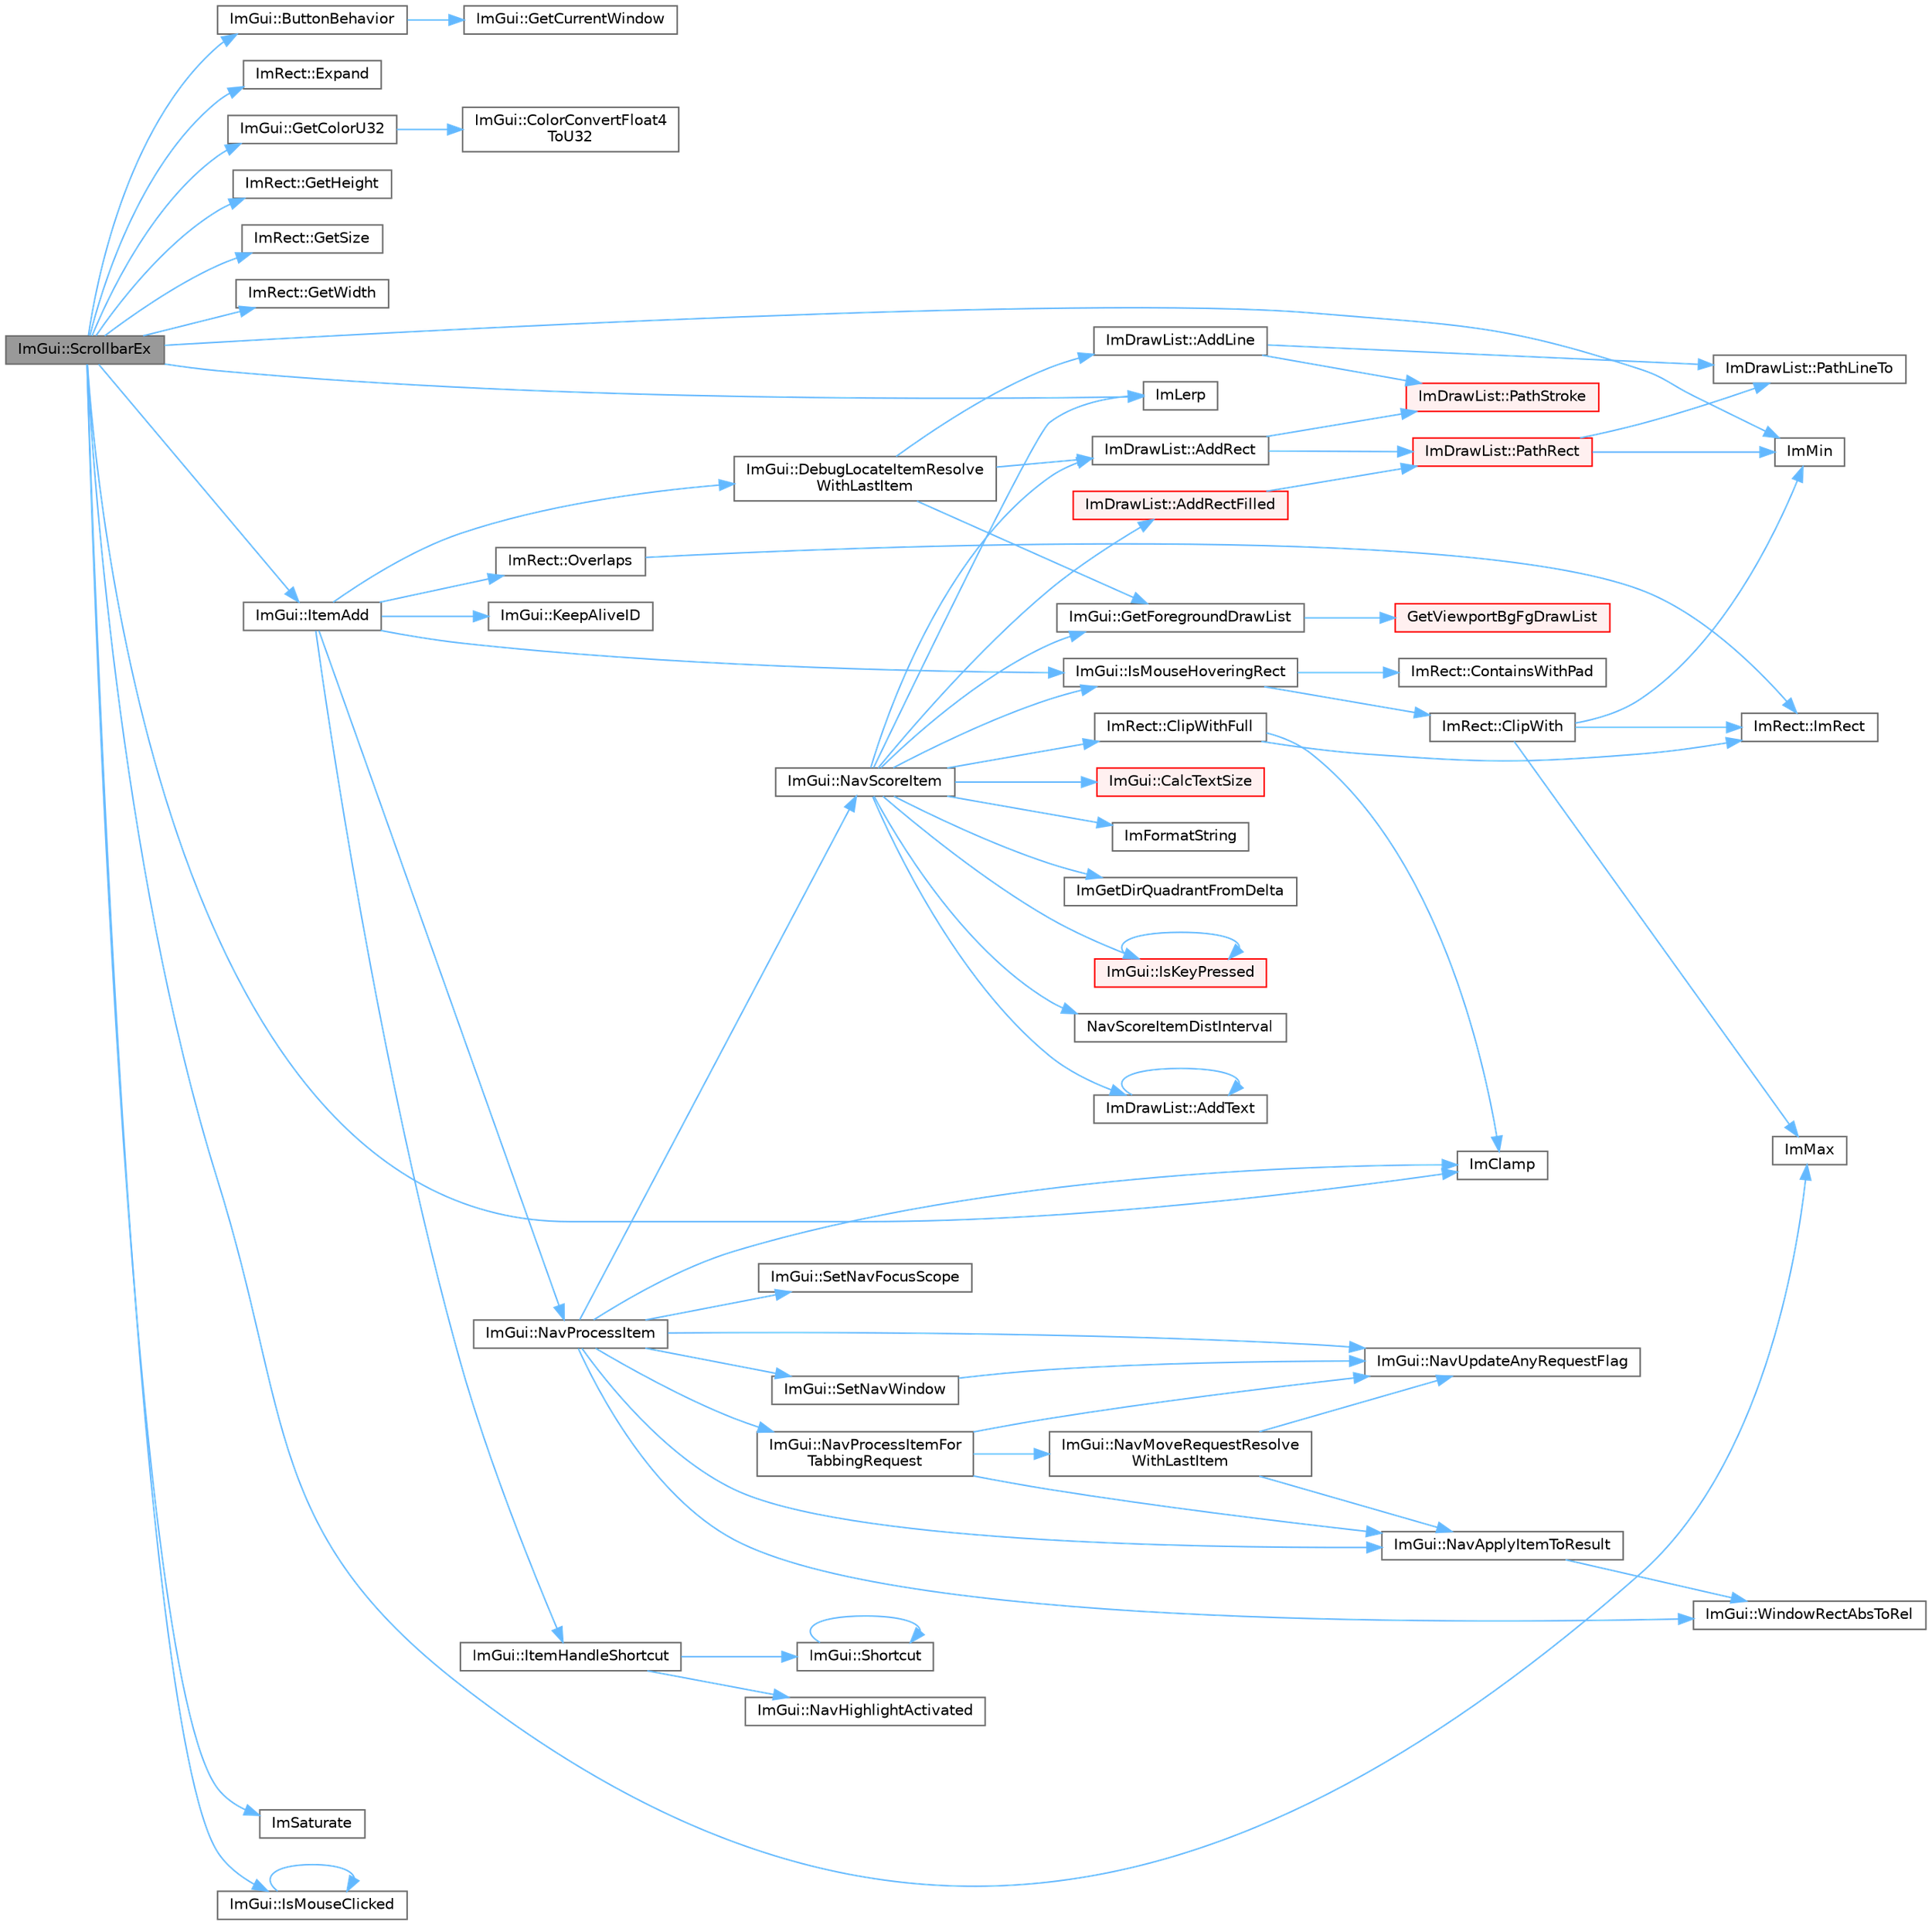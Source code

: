 digraph "ImGui::ScrollbarEx"
{
 // LATEX_PDF_SIZE
  bgcolor="transparent";
  edge [fontname=Helvetica,fontsize=10,labelfontname=Helvetica,labelfontsize=10];
  node [fontname=Helvetica,fontsize=10,shape=box,height=0.2,width=0.4];
  rankdir="LR";
  Node1 [id="Node000001",label="ImGui::ScrollbarEx",height=0.2,width=0.4,color="gray40", fillcolor="grey60", style="filled", fontcolor="black",tooltip=" "];
  Node1 -> Node2 [id="edge74_Node000001_Node000002",color="steelblue1",style="solid",tooltip=" "];
  Node2 [id="Node000002",label="ImGui::ButtonBehavior",height=0.2,width=0.4,color="grey40", fillcolor="white", style="filled",URL="$namespace_im_gui.html#a65a4f18b1bc8ce0f351687922089f374",tooltip=" "];
  Node2 -> Node3 [id="edge75_Node000002_Node000003",color="steelblue1",style="solid",tooltip=" "];
  Node3 [id="Node000003",label="ImGui::GetCurrentWindow",height=0.2,width=0.4,color="grey40", fillcolor="white", style="filled",URL="$namespace_im_gui.html#ac452417b5004ca16a814a72cff153526",tooltip=" "];
  Node1 -> Node4 [id="edge76_Node000001_Node000004",color="steelblue1",style="solid",tooltip=" "];
  Node4 [id="Node000004",label="ImRect::Expand",height=0.2,width=0.4,color="grey40", fillcolor="white", style="filled",URL="$struct_im_rect.html#af33a7424c3341d08acd69da30c27c753",tooltip=" "];
  Node1 -> Node5 [id="edge77_Node000001_Node000005",color="steelblue1",style="solid",tooltip=" "];
  Node5 [id="Node000005",label="ImGui::GetColorU32",height=0.2,width=0.4,color="grey40", fillcolor="white", style="filled",URL="$namespace_im_gui.html#a0de2d9bd347d9866511eb8d014e62556",tooltip=" "];
  Node5 -> Node6 [id="edge78_Node000005_Node000006",color="steelblue1",style="solid",tooltip=" "];
  Node6 [id="Node000006",label="ImGui::ColorConvertFloat4\lToU32",height=0.2,width=0.4,color="grey40", fillcolor="white", style="filled",URL="$namespace_im_gui.html#abe2691de0b1a71c774ab24cc91564a94",tooltip=" "];
  Node1 -> Node7 [id="edge79_Node000001_Node000007",color="steelblue1",style="solid",tooltip=" "];
  Node7 [id="Node000007",label="ImRect::GetHeight",height=0.2,width=0.4,color="grey40", fillcolor="white", style="filled",URL="$struct_im_rect.html#a748d8ae9cb26508951ec6e2f2df0625b",tooltip=" "];
  Node1 -> Node8 [id="edge80_Node000001_Node000008",color="steelblue1",style="solid",tooltip=" "];
  Node8 [id="Node000008",label="ImRect::GetSize",height=0.2,width=0.4,color="grey40", fillcolor="white", style="filled",URL="$struct_im_rect.html#ae459d9c50003058cfb34519a571aaf33",tooltip=" "];
  Node1 -> Node9 [id="edge81_Node000001_Node000009",color="steelblue1",style="solid",tooltip=" "];
  Node9 [id="Node000009",label="ImRect::GetWidth",height=0.2,width=0.4,color="grey40", fillcolor="white", style="filled",URL="$struct_im_rect.html#afa75cb8491f20901c96166d17dcddac4",tooltip=" "];
  Node1 -> Node10 [id="edge82_Node000001_Node000010",color="steelblue1",style="solid",tooltip=" "];
  Node10 [id="Node000010",label="ImClamp",height=0.2,width=0.4,color="grey40", fillcolor="white", style="filled",URL="$imgui__internal_8h.html#a6e61ede308bfd68c7434e17905a29fc8",tooltip=" "];
  Node1 -> Node11 [id="edge83_Node000001_Node000011",color="steelblue1",style="solid",tooltip=" "];
  Node11 [id="Node000011",label="ImLerp",height=0.2,width=0.4,color="grey40", fillcolor="white", style="filled",URL="$imgui__internal_8h.html#a1d7813429922346e44eebd82d13f777c",tooltip=" "];
  Node1 -> Node12 [id="edge84_Node000001_Node000012",color="steelblue1",style="solid",tooltip=" "];
  Node12 [id="Node000012",label="ImMax",height=0.2,width=0.4,color="grey40", fillcolor="white", style="filled",URL="$imgui__internal_8h.html#a7667efd95147d0422f140917c71a9226",tooltip=" "];
  Node1 -> Node13 [id="edge85_Node000001_Node000013",color="steelblue1",style="solid",tooltip=" "];
  Node13 [id="Node000013",label="ImMin",height=0.2,width=0.4,color="grey40", fillcolor="white", style="filled",URL="$imgui__internal_8h.html#a7f9d7828066a9d61b5630adcdf4655d3",tooltip=" "];
  Node1 -> Node14 [id="edge86_Node000001_Node000014",color="steelblue1",style="solid",tooltip=" "];
  Node14 [id="Node000014",label="ImSaturate",height=0.2,width=0.4,color="grey40", fillcolor="white", style="filled",URL="$imgui__internal_8h.html#acab424daf09fa4cb151b56403d8afcae",tooltip=" "];
  Node1 -> Node15 [id="edge87_Node000001_Node000015",color="steelblue1",style="solid",tooltip=" "];
  Node15 [id="Node000015",label="ImGui::IsMouseClicked",height=0.2,width=0.4,color="grey40", fillcolor="white", style="filled",URL="$namespace_im_gui.html#a2d430db9485d0b3d86d51d5436225495",tooltip=" "];
  Node15 -> Node15 [id="edge88_Node000015_Node000015",color="steelblue1",style="solid",tooltip=" "];
  Node1 -> Node16 [id="edge89_Node000001_Node000016",color="steelblue1",style="solid",tooltip=" "];
  Node16 [id="Node000016",label="ImGui::ItemAdd",height=0.2,width=0.4,color="grey40", fillcolor="white", style="filled",URL="$namespace_im_gui.html#a0c2ccafc8d403c02a6590ac21157b9ac",tooltip=" "];
  Node16 -> Node17 [id="edge90_Node000016_Node000017",color="steelblue1",style="solid",tooltip=" "];
  Node17 [id="Node000017",label="ImGui::DebugLocateItemResolve\lWithLastItem",height=0.2,width=0.4,color="grey40", fillcolor="white", style="filled",URL="$namespace_im_gui.html#ae8ab0d7dfc90af8e82db3ed9e7829219",tooltip=" "];
  Node17 -> Node18 [id="edge91_Node000017_Node000018",color="steelblue1",style="solid",tooltip=" "];
  Node18 [id="Node000018",label="ImDrawList::AddLine",height=0.2,width=0.4,color="grey40", fillcolor="white", style="filled",URL="$struct_im_draw_list.html#aa21e5a1c6e00239581f97d344fc0db61",tooltip=" "];
  Node18 -> Node19 [id="edge92_Node000018_Node000019",color="steelblue1",style="solid",tooltip=" "];
  Node19 [id="Node000019",label="ImDrawList::PathLineTo",height=0.2,width=0.4,color="grey40", fillcolor="white", style="filled",URL="$struct_im_draw_list.html#a828d944325ed58d8b57abd3647bffaaf",tooltip=" "];
  Node18 -> Node20 [id="edge93_Node000018_Node000020",color="steelblue1",style="solid",tooltip=" "];
  Node20 [id="Node000020",label="ImDrawList::PathStroke",height=0.2,width=0.4,color="red", fillcolor="#FFF0F0", style="filled",URL="$struct_im_draw_list.html#a60bf9040ef3d09b39c4ba8f5a2a68ae9",tooltip=" "];
  Node17 -> Node25 [id="edge94_Node000017_Node000025",color="steelblue1",style="solid",tooltip=" "];
  Node25 [id="Node000025",label="ImDrawList::AddRect",height=0.2,width=0.4,color="grey40", fillcolor="white", style="filled",URL="$struct_im_draw_list.html#ad96f10a3e954fe0c5b7c96d4e205af7b",tooltip=" "];
  Node25 -> Node26 [id="edge95_Node000025_Node000026",color="steelblue1",style="solid",tooltip=" "];
  Node26 [id="Node000026",label="ImDrawList::PathRect",height=0.2,width=0.4,color="red", fillcolor="#FFF0F0", style="filled",URL="$struct_im_draw_list.html#a2251eb264ed8b17a253c409787375053",tooltip=" "];
  Node26 -> Node13 [id="edge96_Node000026_Node000013",color="steelblue1",style="solid",tooltip=" "];
  Node26 -> Node19 [id="edge97_Node000026_Node000019",color="steelblue1",style="solid",tooltip=" "];
  Node25 -> Node20 [id="edge98_Node000025_Node000020",color="steelblue1",style="solid",tooltip=" "];
  Node17 -> Node32 [id="edge99_Node000017_Node000032",color="steelblue1",style="solid",tooltip=" "];
  Node32 [id="Node000032",label="ImGui::GetForegroundDrawList",height=0.2,width=0.4,color="grey40", fillcolor="white", style="filled",URL="$namespace_im_gui.html#a77e1a981b472415e6613a2bd0966d817",tooltip=" "];
  Node32 -> Node33 [id="edge100_Node000032_Node000033",color="steelblue1",style="solid",tooltip=" "];
  Node33 [id="Node000033",label="GetViewportBgFgDrawList",height=0.2,width=0.4,color="red", fillcolor="#FFF0F0", style="filled",URL="$imgui_8cpp.html#a86964372ace3c5efb9325a2162f04efd",tooltip=" "];
  Node16 -> Node39 [id="edge101_Node000016_Node000039",color="steelblue1",style="solid",tooltip=" "];
  Node39 [id="Node000039",label="ImGui::IsMouseHoveringRect",height=0.2,width=0.4,color="grey40", fillcolor="white", style="filled",URL="$namespace_im_gui.html#ae0b8ea0e06c457316d6aed6c5b2a1c25",tooltip=" "];
  Node39 -> Node40 [id="edge102_Node000039_Node000040",color="steelblue1",style="solid",tooltip=" "];
  Node40 [id="Node000040",label="ImRect::ClipWith",height=0.2,width=0.4,color="grey40", fillcolor="white", style="filled",URL="$struct_im_rect.html#ac02d5cf6ce0358aea9ed9df43d368f3f",tooltip=" "];
  Node40 -> Node12 [id="edge103_Node000040_Node000012",color="steelblue1",style="solid",tooltip=" "];
  Node40 -> Node13 [id="edge104_Node000040_Node000013",color="steelblue1",style="solid",tooltip=" "];
  Node40 -> Node41 [id="edge105_Node000040_Node000041",color="steelblue1",style="solid",tooltip=" "];
  Node41 [id="Node000041",label="ImRect::ImRect",height=0.2,width=0.4,color="grey40", fillcolor="white", style="filled",URL="$struct_im_rect.html#a1e9548c8a334dfd32eaf4d399aa740e9",tooltip=" "];
  Node39 -> Node42 [id="edge106_Node000039_Node000042",color="steelblue1",style="solid",tooltip=" "];
  Node42 [id="Node000042",label="ImRect::ContainsWithPad",height=0.2,width=0.4,color="grey40", fillcolor="white", style="filled",URL="$struct_im_rect.html#a8dbab244f4e5b786faa9684eb85110fc",tooltip=" "];
  Node16 -> Node43 [id="edge107_Node000016_Node000043",color="steelblue1",style="solid",tooltip=" "];
  Node43 [id="Node000043",label="ImGui::ItemHandleShortcut",height=0.2,width=0.4,color="grey40", fillcolor="white", style="filled",URL="$namespace_im_gui.html#a338deb537666a886cf3ece08c07e9fa9",tooltip=" "];
  Node43 -> Node44 [id="edge108_Node000043_Node000044",color="steelblue1",style="solid",tooltip=" "];
  Node44 [id="Node000044",label="ImGui::NavHighlightActivated",height=0.2,width=0.4,color="grey40", fillcolor="white", style="filled",URL="$namespace_im_gui.html#a3ea169ace83f149ae2b8c1a6d0f6d457",tooltip=" "];
  Node43 -> Node45 [id="edge109_Node000043_Node000045",color="steelblue1",style="solid",tooltip=" "];
  Node45 [id="Node000045",label="ImGui::Shortcut",height=0.2,width=0.4,color="grey40", fillcolor="white", style="filled",URL="$namespace_im_gui.html#a5a7ca2346e4eb2dfe08a396349df7995",tooltip=" "];
  Node45 -> Node45 [id="edge110_Node000045_Node000045",color="steelblue1",style="solid",tooltip=" "];
  Node16 -> Node46 [id="edge111_Node000016_Node000046",color="steelblue1",style="solid",tooltip=" "];
  Node46 [id="Node000046",label="ImGui::KeepAliveID",height=0.2,width=0.4,color="grey40", fillcolor="white", style="filled",URL="$namespace_im_gui.html#a85a245c78a9f7c351636bdad6e60c488",tooltip=" "];
  Node16 -> Node47 [id="edge112_Node000016_Node000047",color="steelblue1",style="solid",tooltip=" "];
  Node47 [id="Node000047",label="ImGui::NavProcessItem",height=0.2,width=0.4,color="grey40", fillcolor="white", style="filled",URL="$namespace_im_gui.html#aa217c2f0448788f3c064bf828a8f9d8f",tooltip=" "];
  Node47 -> Node10 [id="edge113_Node000047_Node000010",color="steelblue1",style="solid",tooltip=" "];
  Node47 -> Node48 [id="edge114_Node000047_Node000048",color="steelblue1",style="solid",tooltip=" "];
  Node48 [id="Node000048",label="ImGui::NavApplyItemToResult",height=0.2,width=0.4,color="grey40", fillcolor="white", style="filled",URL="$namespace_im_gui.html#afc3f5b074b158526cfe8531de843aa5f",tooltip=" "];
  Node48 -> Node49 [id="edge115_Node000048_Node000049",color="steelblue1",style="solid",tooltip=" "];
  Node49 [id="Node000049",label="ImGui::WindowRectAbsToRel",height=0.2,width=0.4,color="grey40", fillcolor="white", style="filled",URL="$namespace_im_gui.html#a06d8e9fae450c785dc8f61f6e03462a7",tooltip=" "];
  Node47 -> Node50 [id="edge116_Node000047_Node000050",color="steelblue1",style="solid",tooltip=" "];
  Node50 [id="Node000050",label="ImGui::NavProcessItemFor\lTabbingRequest",height=0.2,width=0.4,color="grey40", fillcolor="white", style="filled",URL="$namespace_im_gui.html#a6a225bee464b9da701c6554e3fd2e5ef",tooltip=" "];
  Node50 -> Node48 [id="edge117_Node000050_Node000048",color="steelblue1",style="solid",tooltip=" "];
  Node50 -> Node51 [id="edge118_Node000050_Node000051",color="steelblue1",style="solid",tooltip=" "];
  Node51 [id="Node000051",label="ImGui::NavMoveRequestResolve\lWithLastItem",height=0.2,width=0.4,color="grey40", fillcolor="white", style="filled",URL="$namespace_im_gui.html#ad71eb039682bb8e3bb950c67eeec4ed8",tooltip=" "];
  Node51 -> Node48 [id="edge119_Node000051_Node000048",color="steelblue1",style="solid",tooltip=" "];
  Node51 -> Node52 [id="edge120_Node000051_Node000052",color="steelblue1",style="solid",tooltip=" "];
  Node52 [id="Node000052",label="ImGui::NavUpdateAnyRequestFlag",height=0.2,width=0.4,color="grey40", fillcolor="white", style="filled",URL="$namespace_im_gui.html#a2cd868535661cdb5671214662f3c9388",tooltip=" "];
  Node50 -> Node52 [id="edge121_Node000050_Node000052",color="steelblue1",style="solid",tooltip=" "];
  Node47 -> Node53 [id="edge122_Node000047_Node000053",color="steelblue1",style="solid",tooltip=" "];
  Node53 [id="Node000053",label="ImGui::NavScoreItem",height=0.2,width=0.4,color="grey40", fillcolor="white", style="filled",URL="$namespace_im_gui.html#a3f63daa35c17837e05d2291af30cbd94",tooltip=" "];
  Node53 -> Node25 [id="edge123_Node000053_Node000025",color="steelblue1",style="solid",tooltip=" "];
  Node53 -> Node54 [id="edge124_Node000053_Node000054",color="steelblue1",style="solid",tooltip=" "];
  Node54 [id="Node000054",label="ImDrawList::AddRectFilled",height=0.2,width=0.4,color="red", fillcolor="#FFF0F0", style="filled",URL="$struct_im_draw_list.html#a6b16ab764160b0251d2e7b3bd08c1ffc",tooltip=" "];
  Node54 -> Node26 [id="edge125_Node000054_Node000026",color="steelblue1",style="solid",tooltip=" "];
  Node53 -> Node58 [id="edge126_Node000053_Node000058",color="steelblue1",style="solid",tooltip=" "];
  Node58 [id="Node000058",label="ImDrawList::AddText",height=0.2,width=0.4,color="grey40", fillcolor="white", style="filled",URL="$struct_im_draw_list.html#ac5221bd86b3429f6d5b6e6ffe454942d",tooltip=" "];
  Node58 -> Node58 [id="edge127_Node000058_Node000058",color="steelblue1",style="solid",tooltip=" "];
  Node53 -> Node59 [id="edge128_Node000053_Node000059",color="steelblue1",style="solid",tooltip=" "];
  Node59 [id="Node000059",label="ImGui::CalcTextSize",height=0.2,width=0.4,color="red", fillcolor="#FFF0F0", style="filled",URL="$namespace_im_gui.html#a848b9db6cc4a186751c0ecebcaadc33b",tooltip=" "];
  Node53 -> Node67 [id="edge129_Node000053_Node000067",color="steelblue1",style="solid",tooltip=" "];
  Node67 [id="Node000067",label="ImRect::ClipWithFull",height=0.2,width=0.4,color="grey40", fillcolor="white", style="filled",URL="$struct_im_rect.html#a32a5aaca4161b5ffa3f352d293a449ff",tooltip=" "];
  Node67 -> Node10 [id="edge130_Node000067_Node000010",color="steelblue1",style="solid",tooltip=" "];
  Node67 -> Node41 [id="edge131_Node000067_Node000041",color="steelblue1",style="solid",tooltip=" "];
  Node53 -> Node32 [id="edge132_Node000053_Node000032",color="steelblue1",style="solid",tooltip=" "];
  Node53 -> Node68 [id="edge133_Node000053_Node000068",color="steelblue1",style="solid",tooltip=" "];
  Node68 [id="Node000068",label="ImFormatString",height=0.2,width=0.4,color="grey40", fillcolor="white", style="filled",URL="$imgui_8cpp.html#a75ccaf7d676b1f567ba888ae42ac3809",tooltip=" "];
  Node53 -> Node69 [id="edge134_Node000053_Node000069",color="steelblue1",style="solid",tooltip=" "];
  Node69 [id="Node000069",label="ImGetDirQuadrantFromDelta",height=0.2,width=0.4,color="grey40", fillcolor="white", style="filled",URL="$imgui_8cpp.html#a250b0867d875c4c76b4fad89e7aaf498",tooltip=" "];
  Node53 -> Node11 [id="edge135_Node000053_Node000011",color="steelblue1",style="solid",tooltip=" "];
  Node53 -> Node70 [id="edge136_Node000053_Node000070",color="steelblue1",style="solid",tooltip=" "];
  Node70 [id="Node000070",label="ImGui::IsKeyPressed",height=0.2,width=0.4,color="red", fillcolor="#FFF0F0", style="filled",URL="$namespace_im_gui.html#a477c2ef31c9641b158d78879780bd108",tooltip=" "];
  Node70 -> Node70 [id="edge137_Node000070_Node000070",color="steelblue1",style="solid",tooltip=" "];
  Node53 -> Node39 [id="edge138_Node000053_Node000039",color="steelblue1",style="solid",tooltip=" "];
  Node53 -> Node73 [id="edge139_Node000053_Node000073",color="steelblue1",style="solid",tooltip=" "];
  Node73 [id="Node000073",label="NavScoreItemDistInterval",height=0.2,width=0.4,color="grey40", fillcolor="white", style="filled",URL="$imgui_8cpp.html#a1bb7b58bee2ba15da988fb4c56f4cc89",tooltip=" "];
  Node47 -> Node52 [id="edge140_Node000047_Node000052",color="steelblue1",style="solid",tooltip=" "];
  Node47 -> Node74 [id="edge141_Node000047_Node000074",color="steelblue1",style="solid",tooltip=" "];
  Node74 [id="Node000074",label="ImGui::SetNavFocusScope",height=0.2,width=0.4,color="grey40", fillcolor="white", style="filled",URL="$namespace_im_gui.html#ada2736a9b034b93ba877f46577bc5e8b",tooltip=" "];
  Node47 -> Node75 [id="edge142_Node000047_Node000075",color="steelblue1",style="solid",tooltip=" "];
  Node75 [id="Node000075",label="ImGui::SetNavWindow",height=0.2,width=0.4,color="grey40", fillcolor="white", style="filled",URL="$namespace_im_gui.html#aa422c756f467e650d67b4fb1b74ff5a1",tooltip=" "];
  Node75 -> Node52 [id="edge143_Node000075_Node000052",color="steelblue1",style="solid",tooltip=" "];
  Node47 -> Node49 [id="edge144_Node000047_Node000049",color="steelblue1",style="solid",tooltip=" "];
  Node16 -> Node76 [id="edge145_Node000016_Node000076",color="steelblue1",style="solid",tooltip=" "];
  Node76 [id="Node000076",label="ImRect::Overlaps",height=0.2,width=0.4,color="grey40", fillcolor="white", style="filled",URL="$struct_im_rect.html#a0af3bade3781e5e7c6afdf71ccfb0d43",tooltip=" "];
  Node76 -> Node41 [id="edge146_Node000076_Node000041",color="steelblue1",style="solid",tooltip=" "];
}
